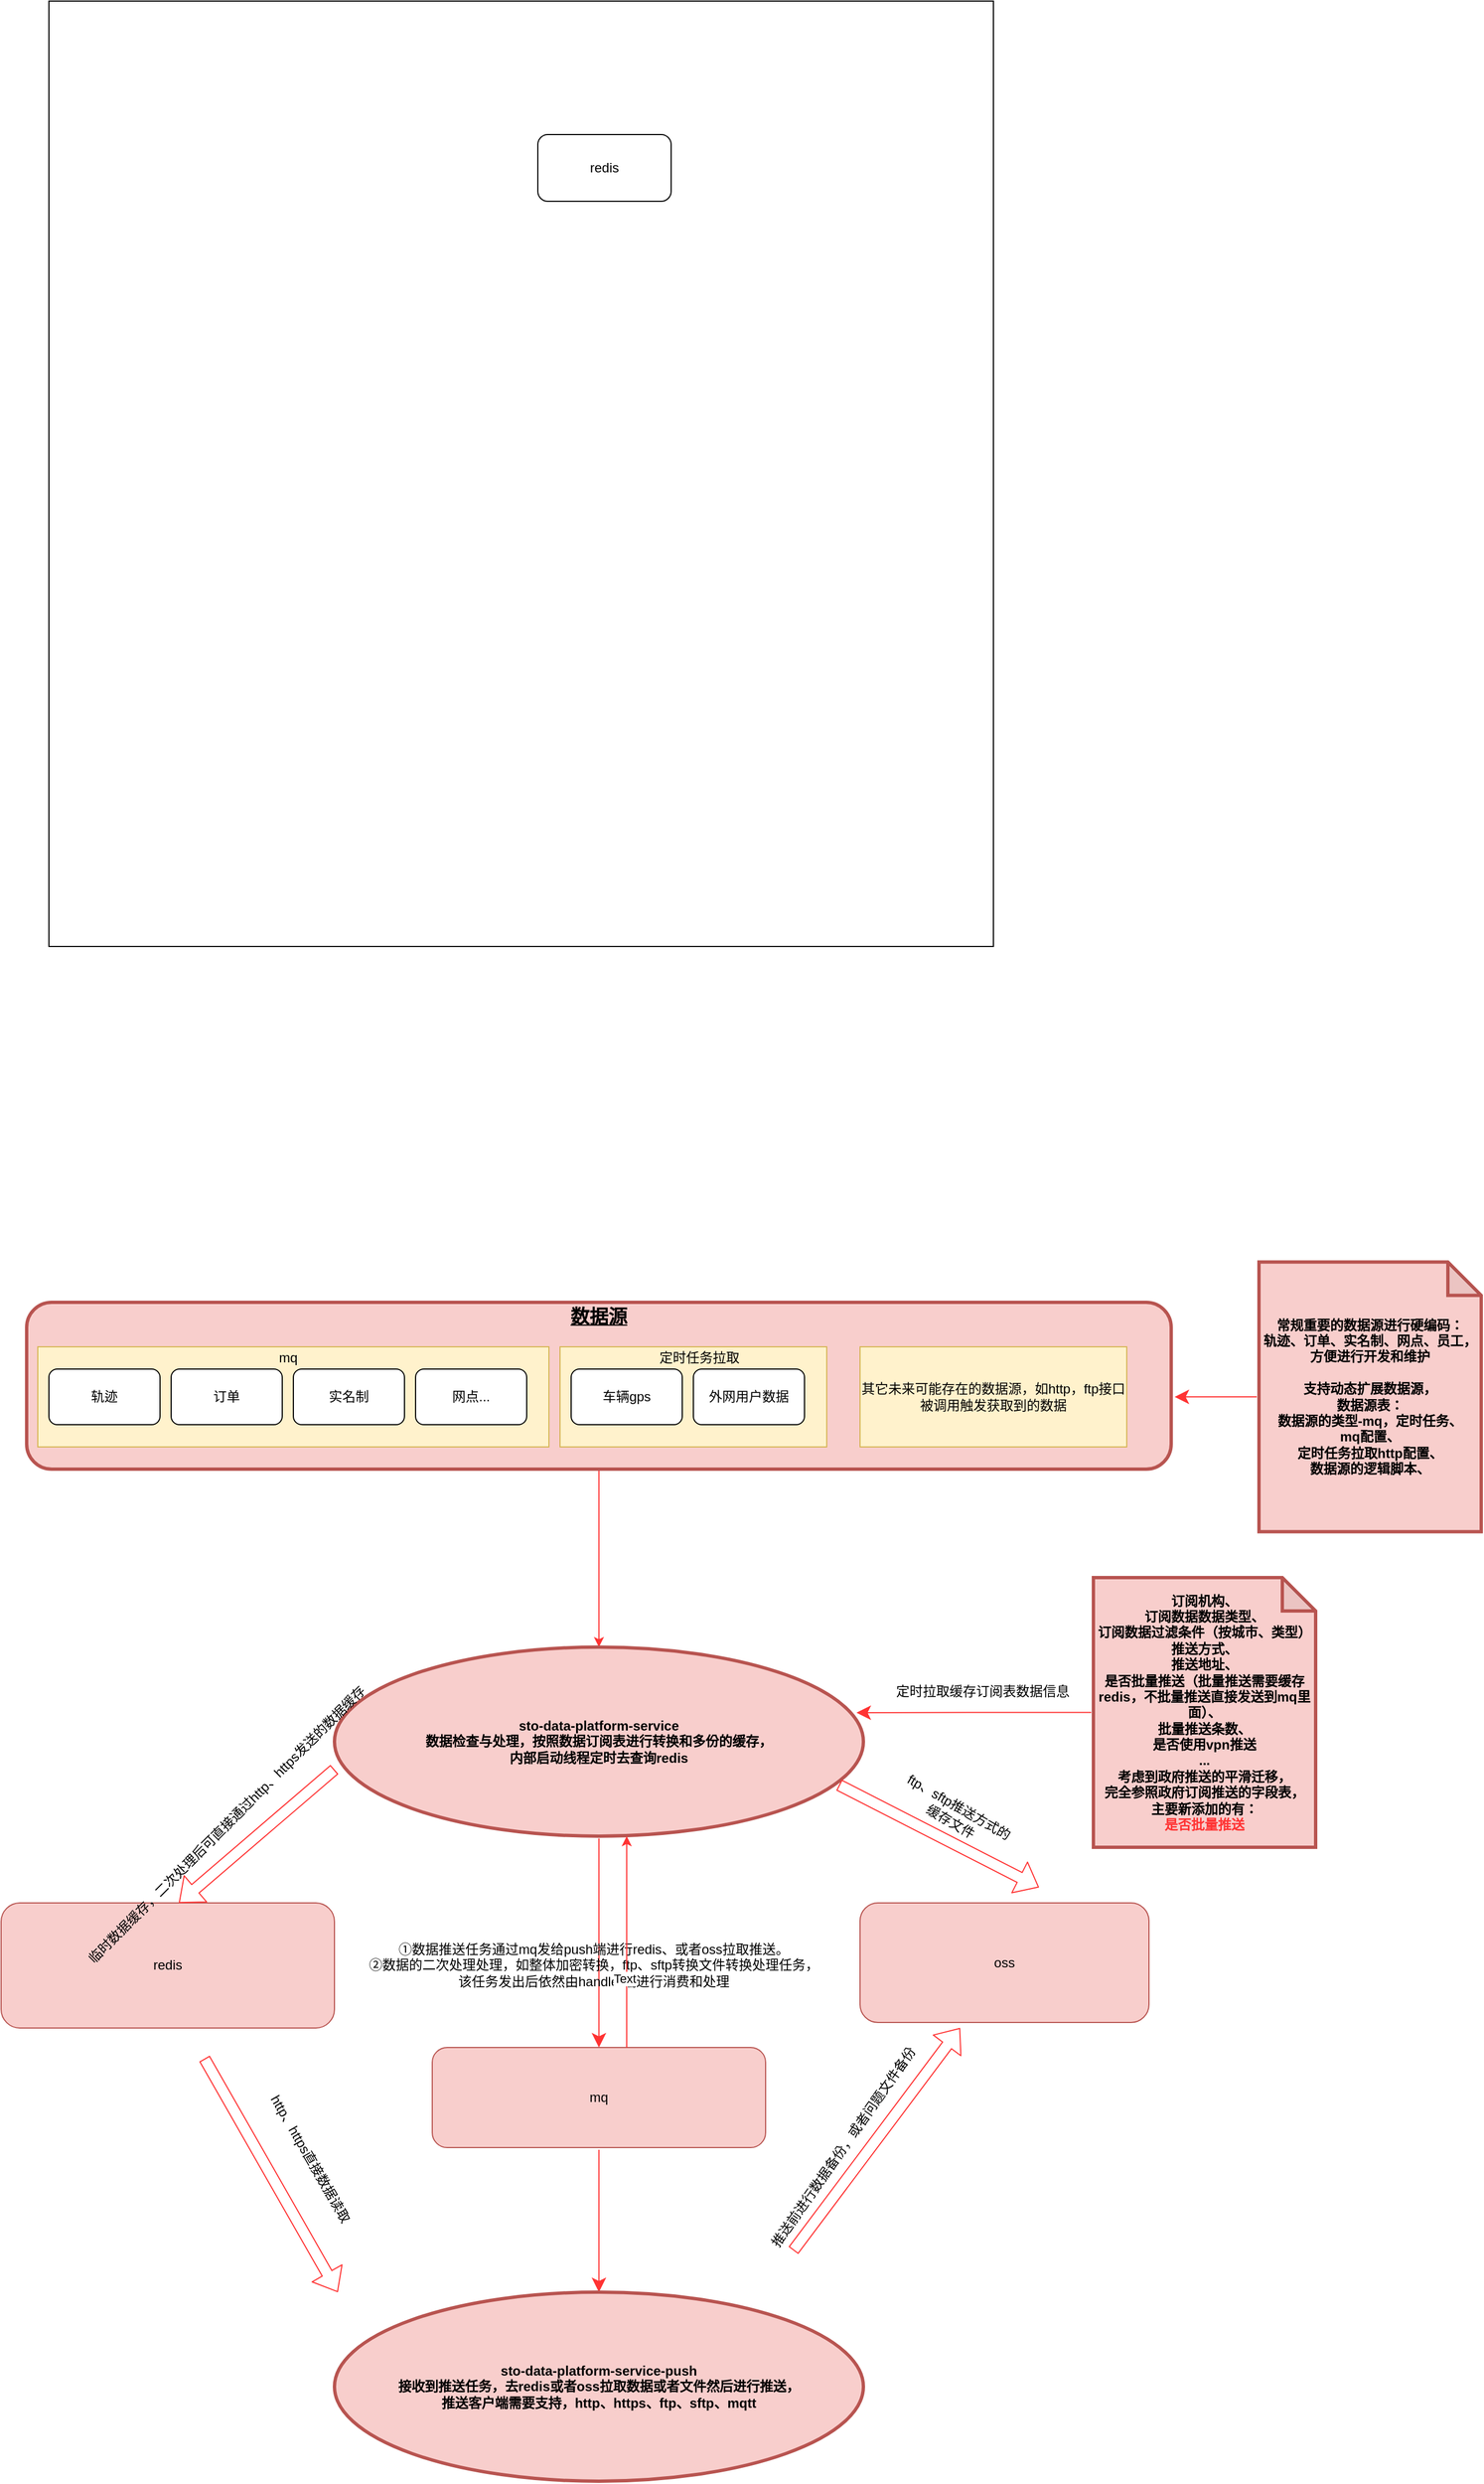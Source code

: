 <mxfile version="13.9.9" type="github">
  <diagram name="Page-1" id="c7558073-3199-34d8-9f00-42111426c3f3">
    <mxGraphModel dx="1386" dy="1695" grid="1" gridSize="10" guides="1" tooltips="1" connect="1" arrows="1" fold="1" page="1" pageScale="1" pageWidth="826" pageHeight="1169" background="#ffffff" math="0" shadow="0">
      <root>
        <mxCell id="0" />
        <mxCell id="1" parent="0" />
        <mxCell id="ZftnwTE5uSLvCgGLiOcV-122" value="" style="edgeStyle=orthogonalEdgeStyle;rounded=0;orthogonalLoop=1;jettySize=auto;html=1;exitX=0.5;exitY=1;exitDx=0;exitDy=0;strokeColor=#FF3333;" parent="1" source="7" target="ZftnwTE5uSLvCgGLiOcV-121" edge="1">
          <mxGeometry relative="1" as="geometry" />
        </mxCell>
        <mxCell id="7" value="&lt;p style=&quot;margin: 4px 0px 0px ; text-align: center ; text-decoration: underline ; font-size: 17px&quot;&gt;数据源&lt;/p&gt;" style="verticalAlign=middle;align=center;overflow=fill;fontSize=12;fontFamily=Helvetica;html=1;rounded=1;fontStyle=1;strokeWidth=3;fillColor=#f8cecc;strokeColor=#b85450;" parent="1" vertex="1">
          <mxGeometry x="30" y="20" width="1030" height="150" as="geometry" />
        </mxCell>
        <mxCell id="ZftnwTE5uSLvCgGLiOcV-102" value="" style="rounded=0;whiteSpace=wrap;html=1;fillColor=#fff2cc;strokeColor=#d6b656;" parent="1" vertex="1">
          <mxGeometry x="40" y="60" width="460" height="90" as="geometry" />
        </mxCell>
        <mxCell id="ZftnwTE5uSLvCgGLiOcV-103" value="轨迹" style="rounded=1;whiteSpace=wrap;html=1;" parent="1" vertex="1">
          <mxGeometry x="50" y="80" width="100" height="50" as="geometry" />
        </mxCell>
        <mxCell id="ZftnwTE5uSLvCgGLiOcV-107" value="订单" style="rounded=1;whiteSpace=wrap;html=1;" parent="1" vertex="1">
          <mxGeometry x="160" y="80" width="100" height="50" as="geometry" />
        </mxCell>
        <mxCell id="ZftnwTE5uSLvCgGLiOcV-108" value="实名制" style="rounded=1;whiteSpace=wrap;html=1;" parent="1" vertex="1">
          <mxGeometry x="270" y="80" width="100" height="50" as="geometry" />
        </mxCell>
        <mxCell id="ZftnwTE5uSLvCgGLiOcV-109" value="网点..." style="rounded=1;whiteSpace=wrap;html=1;" parent="1" vertex="1">
          <mxGeometry x="380" y="80" width="100" height="50" as="geometry" />
        </mxCell>
        <mxCell id="ZftnwTE5uSLvCgGLiOcV-110" value="mq" style="text;html=1;align=center;verticalAlign=middle;resizable=0;points=[];autosize=1;" parent="1" vertex="1">
          <mxGeometry x="250" y="60" width="30" height="20" as="geometry" />
        </mxCell>
        <mxCell id="ZftnwTE5uSLvCgGLiOcV-112" value="" style="rounded=0;whiteSpace=wrap;html=1;fillColor=#fff2cc;strokeColor=#d6b656;" parent="1" vertex="1">
          <mxGeometry x="510" y="60" width="240" height="90" as="geometry" />
        </mxCell>
        <mxCell id="ZftnwTE5uSLvCgGLiOcV-113" value="车辆gps" style="rounded=1;whiteSpace=wrap;html=1;" parent="1" vertex="1">
          <mxGeometry x="520" y="80" width="100" height="50" as="geometry" />
        </mxCell>
        <mxCell id="ZftnwTE5uSLvCgGLiOcV-114" value="外网用户数据" style="rounded=1;whiteSpace=wrap;html=1;" parent="1" vertex="1">
          <mxGeometry x="630" y="80" width="100" height="50" as="geometry" />
        </mxCell>
        <mxCell id="ZftnwTE5uSLvCgGLiOcV-117" value="定时任务拉取" style="text;html=1;align=center;verticalAlign=middle;resizable=0;points=[];autosize=1;" parent="1" vertex="1">
          <mxGeometry x="590" y="60" width="90" height="20" as="geometry" />
        </mxCell>
        <mxCell id="ZftnwTE5uSLvCgGLiOcV-118" value="其它未来可能存在的数据源，如http，ftp接口被调用触发获取到的数据" style="rounded=0;whiteSpace=wrap;html=1;fillColor=#fff2cc;strokeColor=#d6b656;" parent="1" vertex="1">
          <mxGeometry x="780" y="60" width="240" height="90" as="geometry" />
        </mxCell>
        <mxCell id="ZftnwTE5uSLvCgGLiOcV-135" style="edgeStyle=orthogonalEdgeStyle;rounded=1;jumpSize=8;orthogonalLoop=1;jettySize=auto;html=1;entryX=0.5;entryY=0;entryDx=0;entryDy=0;startSize=19;sourcePerimeterSpacing=2;endSize=10;targetPerimeterSpacing=13;strokeColor=#FF3333;" parent="1" source="ZftnwTE5uSLvCgGLiOcV-121" target="ZftnwTE5uSLvCgGLiOcV-133" edge="1">
          <mxGeometry relative="1" as="geometry" />
        </mxCell>
        <mxCell id="ZftnwTE5uSLvCgGLiOcV-121" value="sto-data-platform-service&lt;br&gt;数据检查与处理，按照数据订阅表进行转换和多份的缓存，&lt;br&gt;内部启动线程定时去查询redis" style="ellipse;whiteSpace=wrap;html=1;rounded=1;fontStyle=1;strokeColor=#b85450;strokeWidth=3;fillColor=#f8cecc;" parent="1" vertex="1">
          <mxGeometry x="307" y="330" width="476" height="170" as="geometry" />
        </mxCell>
        <mxCell id="ZftnwTE5uSLvCgGLiOcV-146" style="edgeStyle=orthogonalEdgeStyle;rounded=1;jumpSize=8;orthogonalLoop=1;jettySize=auto;html=1;entryX=0.987;entryY=0.347;entryDx=0;entryDy=0;entryPerimeter=0;startSize=19;sourcePerimeterSpacing=2;endSize=10;targetPerimeterSpacing=13;strokeColor=#FF3333;fillColor=#FFFFFF;" parent="1" source="ZftnwTE5uSLvCgGLiOcV-123" target="ZftnwTE5uSLvCgGLiOcV-121" edge="1">
          <mxGeometry relative="1" as="geometry" />
        </mxCell>
        <mxCell id="ZftnwTE5uSLvCgGLiOcV-123" value="订阅机构、&lt;br&gt;订阅数据数据类型、&lt;br&gt;订阅数据过滤条件（按城市、类型）&lt;br&gt;推送方式、&lt;br&gt;推送地址、&lt;br&gt;是否批量推送（批量推送需要缓存redis，不批量推送直接发送到mq里面）、&lt;br&gt;批量推送条数、&lt;br&gt;是否使用vpn推送&lt;br&gt;...&lt;br&gt;考虑到政府推送的平滑迁移，&lt;br&gt;完全参照政府订阅推送的字段表，&lt;br&gt;主要新添加的有：&lt;br&gt;&lt;font color=&quot;#ff3333&quot;&gt;是否批量推送&lt;/font&gt;" style="shape=note;whiteSpace=wrap;html=1;backgroundOutline=1;darkOpacity=0.05;rounded=1;fontStyle=1;strokeColor=#b85450;strokeWidth=3;fillColor=#f8cecc;" parent="1" vertex="1">
          <mxGeometry x="990" y="267.5" width="200" height="242.5" as="geometry" />
        </mxCell>
        <mxCell id="ZftnwTE5uSLvCgGLiOcV-150" style="edgeStyle=orthogonalEdgeStyle;rounded=1;jumpSize=8;orthogonalLoop=1;jettySize=auto;html=1;entryX=0.5;entryY=0;entryDx=0;entryDy=0;startSize=19;sourcePerimeterSpacing=2;endSize=10;targetPerimeterSpacing=13;strokeColor=#FF3333;fillColor=#FFFFFF;" parent="1" source="ZftnwTE5uSLvCgGLiOcV-133" target="ZftnwTE5uSLvCgGLiOcV-149" edge="1">
          <mxGeometry relative="1" as="geometry" />
        </mxCell>
        <mxCell id="ZftnwTE5uSLvCgGLiOcV-133" value="mq" style="rounded=1;whiteSpace=wrap;html=1;fillColor=#f8cecc;strokeColor=#b85450;" parent="1" vertex="1">
          <mxGeometry x="395" y="690" width="300" height="90" as="geometry" />
        </mxCell>
        <mxCell id="ZftnwTE5uSLvCgGLiOcV-134" value="redis" style="rounded=1;whiteSpace=wrap;html=1;fillColor=#f8cecc;strokeColor=#b85450;" parent="1" vertex="1">
          <mxGeometry x="7" y="560" width="300" height="112.5" as="geometry" />
        </mxCell>
        <mxCell id="ZftnwTE5uSLvCgGLiOcV-136" value="oss" style="rounded=1;whiteSpace=wrap;html=1;fillColor=#f8cecc;strokeColor=#b85450;" parent="1" vertex="1">
          <mxGeometry x="780" y="560" width="260" height="107.5" as="geometry" />
        </mxCell>
        <mxCell id="ZftnwTE5uSLvCgGLiOcV-141" value="" style="shape=flexArrow;endArrow=classic;html=1;strokeColor=#FF3333;fillColor=#FFFFFF;" parent="1" edge="1">
          <mxGeometry width="50" height="50" relative="1" as="geometry">
            <mxPoint x="307" y="440" as="sourcePoint" />
            <mxPoint x="167" y="560" as="targetPoint" />
          </mxGeometry>
        </mxCell>
        <mxCell id="ZftnwTE5uSLvCgGLiOcV-143" value="" style="shape=flexArrow;endArrow=classic;html=1;strokeColor=#FF3333;fillColor=#FFFFFF;" parent="1" edge="1">
          <mxGeometry width="50" height="50" relative="1" as="geometry">
            <mxPoint x="761" y="454" as="sourcePoint" />
            <mxPoint x="941" y="546" as="targetPoint" />
          </mxGeometry>
        </mxCell>
        <mxCell id="ZftnwTE5uSLvCgGLiOcV-144" value="ftp、sftp推送方式的&lt;br&gt;缓存文件" style="text;html=1;align=center;verticalAlign=middle;resizable=0;points=[];autosize=1;rotation=30;" parent="1" vertex="1">
          <mxGeometry x="805" y="465" width="120" height="30" as="geometry" />
        </mxCell>
        <mxCell id="ZftnwTE5uSLvCgGLiOcV-145" value="定时拉取缓存订阅表数据信息" style="text;html=1;align=center;verticalAlign=middle;resizable=0;points=[];autosize=1;" parent="1" vertex="1">
          <mxGeometry x="805" y="360" width="170" height="20" as="geometry" />
        </mxCell>
        <mxCell id="ZftnwTE5uSLvCgGLiOcV-148" value="①数据推送任务通过mq发给push端进行redis、或者oss拉取推送。&lt;br&gt;②数据的二次处理处理，如整体加密转换，ftp、sftp转换文件转换处理任务，&lt;br&gt;该任务发出后依然由handler端进行消费和处理" style="text;html=1;align=center;verticalAlign=middle;resizable=0;points=[];autosize=1;" parent="1" vertex="1">
          <mxGeometry x="330" y="591.25" width="420" height="50" as="geometry" />
        </mxCell>
        <mxCell id="ZftnwTE5uSLvCgGLiOcV-149" value="sto-data-platform-service-push&lt;br&gt;接收到推送任务，去redis或者oss拉取数据或者文件然后进行推送，&lt;br&gt;推送客户端需要支持，http、https、ftp、sftp、mqtt" style="ellipse;whiteSpace=wrap;html=1;rounded=1;fontStyle=1;strokeColor=#b85450;strokeWidth=3;fillColor=#f8cecc;" parent="1" vertex="1">
          <mxGeometry x="307" y="910" width="476" height="170" as="geometry" />
        </mxCell>
        <mxCell id="ZftnwTE5uSLvCgGLiOcV-152" value="" style="shape=flexArrow;endArrow=classic;html=1;strokeColor=#FF3333;fillColor=#FFFFFF;" parent="1" edge="1">
          <mxGeometry width="50" height="50" relative="1" as="geometry">
            <mxPoint x="190" y="700" as="sourcePoint" />
            <mxPoint x="310" y="910" as="targetPoint" />
          </mxGeometry>
        </mxCell>
        <mxCell id="ZftnwTE5uSLvCgGLiOcV-155" style="edgeStyle=orthogonalEdgeStyle;rounded=1;jumpSize=8;orthogonalLoop=1;jettySize=auto;html=1;entryX=1.003;entryY=0.567;entryDx=0;entryDy=0;entryPerimeter=0;startSize=19;sourcePerimeterSpacing=2;endSize=10;targetPerimeterSpacing=13;strokeColor=#FF3333;fillColor=#FFFFFF;" parent="1" source="ZftnwTE5uSLvCgGLiOcV-154" target="7" edge="1">
          <mxGeometry relative="1" as="geometry" />
        </mxCell>
        <mxCell id="ZftnwTE5uSLvCgGLiOcV-154" value="常规重要的数据源进行硬编码：&lt;br&gt;轨迹、订单、实名制、网点、员工，方便进行开发和维护&lt;br&gt;&lt;br&gt;支持动态扩展数据源，&lt;br&gt;数据源表：&lt;br&gt;数据源的类型-mq，定时任务、&lt;br&gt;mq配置、&lt;br&gt;定时任务拉取http配置、&lt;br&gt;数据源的逻辑脚本、&lt;br&gt;" style="shape=note;whiteSpace=wrap;html=1;backgroundOutline=1;darkOpacity=0.05;rounded=1;fontStyle=1;strokeColor=#b85450;strokeWidth=3;fillColor=#f8cecc;" parent="1" vertex="1">
          <mxGeometry x="1139" y="-16.25" width="200" height="242.5" as="geometry" />
        </mxCell>
        <mxCell id="ZftnwTE5uSLvCgGLiOcV-157" value="" style="endArrow=classic;html=1;strokeColor=#FF3333;fillColor=#FFFFFF;" parent="1" edge="1">
          <mxGeometry width="50" height="50" relative="1" as="geometry">
            <mxPoint x="570" y="690" as="sourcePoint" />
            <mxPoint x="570" y="500" as="targetPoint" />
            <Array as="points" />
          </mxGeometry>
        </mxCell>
        <mxCell id="ZftnwTE5uSLvCgGLiOcV-191" value="Text" style="edgeLabel;html=1;align=center;verticalAlign=middle;resizable=0;points=[];" parent="ZftnwTE5uSLvCgGLiOcV-157" vertex="1" connectable="0">
          <mxGeometry x="-0.337" y="2" relative="1" as="geometry">
            <mxPoint y="1" as="offset" />
          </mxGeometry>
        </mxCell>
        <mxCell id="ZftnwTE5uSLvCgGLiOcV-160" value="临时数据缓存，二次处理后可直接通过http、https发送的数据缓存" style="text;html=1;align=center;verticalAlign=middle;resizable=0;points=[];autosize=1;rotation=-45;" parent="1" vertex="1">
          <mxGeometry x="30" y="480" width="360" height="20" as="geometry" />
        </mxCell>
        <mxCell id="ZftnwTE5uSLvCgGLiOcV-161" value="http、https直接数据读取" style="text;html=1;align=center;verticalAlign=middle;resizable=0;points=[];autosize=1;rotation=60;" parent="1" vertex="1">
          <mxGeometry x="210" y="780" width="150" height="20" as="geometry" />
        </mxCell>
        <mxCell id="ZftnwTE5uSLvCgGLiOcV-192" value="" style="shape=flexArrow;endArrow=classic;html=1;strokeColor=#FF3333;fillColor=#FFFFFF;" parent="1" edge="1">
          <mxGeometry width="50" height="50" relative="1" as="geometry">
            <mxPoint x="720" y="872.5" as="sourcePoint" />
            <mxPoint x="870" y="672.5" as="targetPoint" />
          </mxGeometry>
        </mxCell>
        <mxCell id="ZftnwTE5uSLvCgGLiOcV-193" value="推送前进行数据备份，或者问题文件备份" style="text;html=1;align=center;verticalAlign=middle;resizable=0;points=[];autosize=1;rotation=-55;" parent="1" vertex="1">
          <mxGeometry x="650" y="770" width="230" height="20" as="geometry" />
        </mxCell>
        <mxCell id="NzcZp6-nbeALY47SKJX1-7" value="" style="whiteSpace=wrap;html=1;aspect=fixed;" vertex="1" parent="1">
          <mxGeometry x="50" y="-1150" width="850" height="850" as="geometry" />
        </mxCell>
        <mxCell id="NzcZp6-nbeALY47SKJX1-9" value="redis" style="rounded=1;whiteSpace=wrap;html=1;" vertex="1" parent="1">
          <mxGeometry x="490" y="-1030" width="120" height="60" as="geometry" />
        </mxCell>
      </root>
    </mxGraphModel>
  </diagram>
</mxfile>
